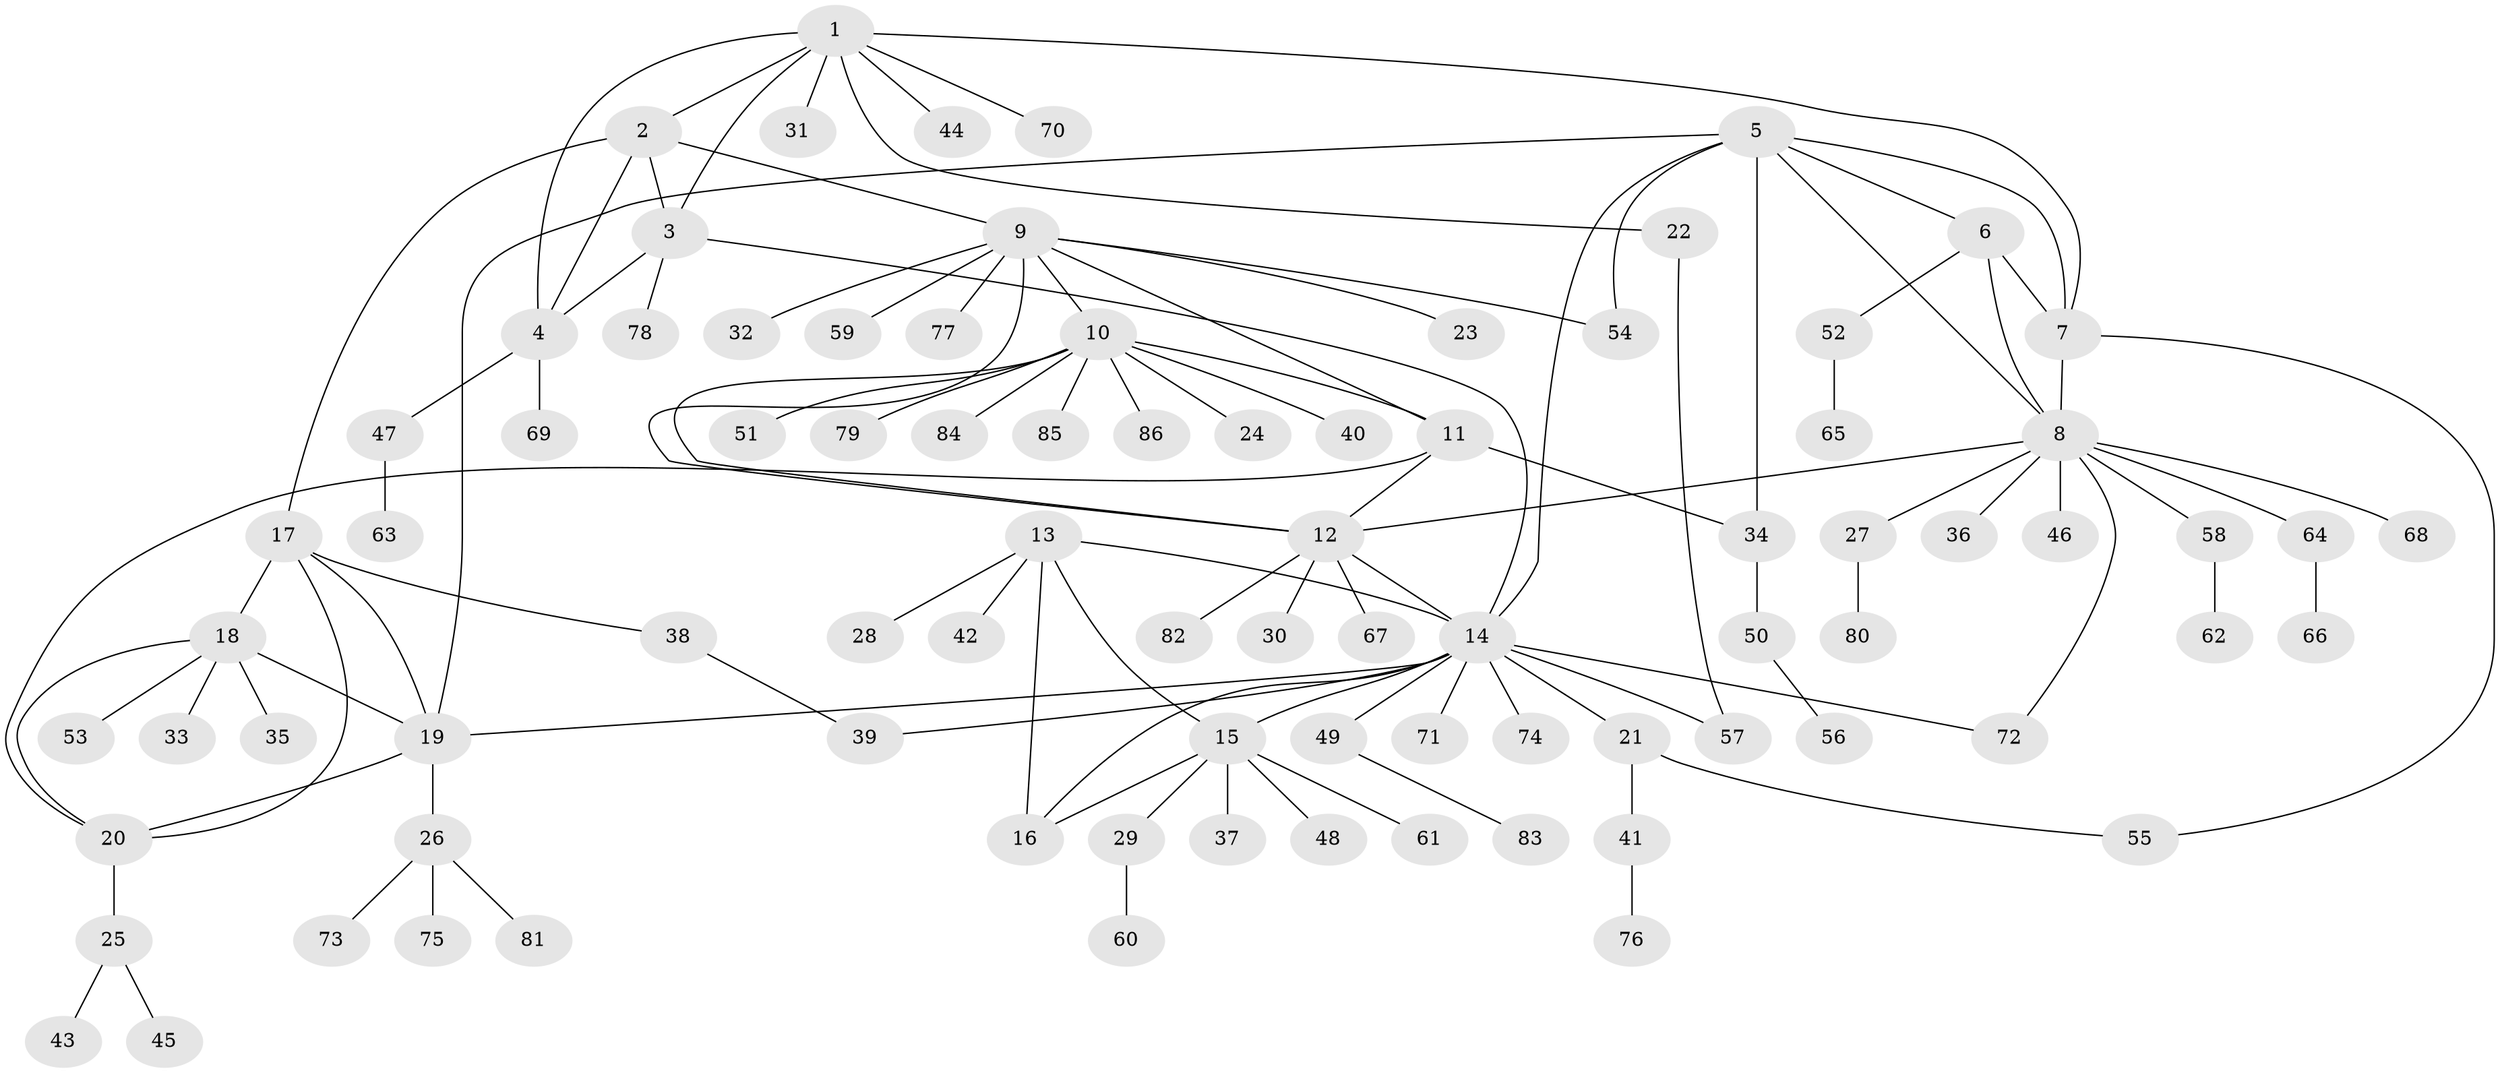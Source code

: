 // Generated by graph-tools (version 1.1) at 2025/26/03/09/25 03:26:44]
// undirected, 86 vertices, 112 edges
graph export_dot {
graph [start="1"]
  node [color=gray90,style=filled];
  1;
  2;
  3;
  4;
  5;
  6;
  7;
  8;
  9;
  10;
  11;
  12;
  13;
  14;
  15;
  16;
  17;
  18;
  19;
  20;
  21;
  22;
  23;
  24;
  25;
  26;
  27;
  28;
  29;
  30;
  31;
  32;
  33;
  34;
  35;
  36;
  37;
  38;
  39;
  40;
  41;
  42;
  43;
  44;
  45;
  46;
  47;
  48;
  49;
  50;
  51;
  52;
  53;
  54;
  55;
  56;
  57;
  58;
  59;
  60;
  61;
  62;
  63;
  64;
  65;
  66;
  67;
  68;
  69;
  70;
  71;
  72;
  73;
  74;
  75;
  76;
  77;
  78;
  79;
  80;
  81;
  82;
  83;
  84;
  85;
  86;
  1 -- 2;
  1 -- 3;
  1 -- 4;
  1 -- 7;
  1 -- 22;
  1 -- 31;
  1 -- 44;
  1 -- 70;
  2 -- 3;
  2 -- 4;
  2 -- 9;
  2 -- 17;
  3 -- 4;
  3 -- 14;
  3 -- 78;
  4 -- 47;
  4 -- 69;
  5 -- 6;
  5 -- 7;
  5 -- 8;
  5 -- 14;
  5 -- 19;
  5 -- 34;
  5 -- 54;
  6 -- 7;
  6 -- 8;
  6 -- 52;
  7 -- 8;
  7 -- 55;
  8 -- 12;
  8 -- 27;
  8 -- 36;
  8 -- 46;
  8 -- 58;
  8 -- 64;
  8 -- 68;
  8 -- 72;
  9 -- 10;
  9 -- 11;
  9 -- 12;
  9 -- 23;
  9 -- 32;
  9 -- 54;
  9 -- 59;
  9 -- 77;
  10 -- 11;
  10 -- 12;
  10 -- 24;
  10 -- 40;
  10 -- 51;
  10 -- 79;
  10 -- 84;
  10 -- 85;
  10 -- 86;
  11 -- 12;
  11 -- 20;
  11 -- 34;
  12 -- 14;
  12 -- 30;
  12 -- 67;
  12 -- 82;
  13 -- 14;
  13 -- 15;
  13 -- 16;
  13 -- 28;
  13 -- 42;
  14 -- 15;
  14 -- 16;
  14 -- 19;
  14 -- 21;
  14 -- 39;
  14 -- 49;
  14 -- 57;
  14 -- 71;
  14 -- 72;
  14 -- 74;
  15 -- 16;
  15 -- 29;
  15 -- 37;
  15 -- 48;
  15 -- 61;
  17 -- 18;
  17 -- 19;
  17 -- 20;
  17 -- 38;
  18 -- 19;
  18 -- 20;
  18 -- 33;
  18 -- 35;
  18 -- 53;
  19 -- 20;
  19 -- 26;
  20 -- 25;
  21 -- 41;
  21 -- 55;
  22 -- 57;
  25 -- 43;
  25 -- 45;
  26 -- 73;
  26 -- 75;
  26 -- 81;
  27 -- 80;
  29 -- 60;
  34 -- 50;
  38 -- 39;
  41 -- 76;
  47 -- 63;
  49 -- 83;
  50 -- 56;
  52 -- 65;
  58 -- 62;
  64 -- 66;
}

